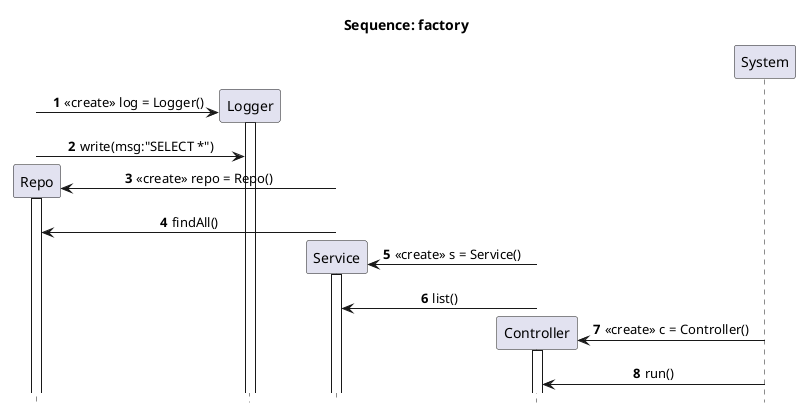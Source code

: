 @startuml
title Sequence: factory
hide footbox
autonumber
skinparam ParticipantPadding 8
skinparam BoxPadding 8
skinparam ArrowThickness 1
skinparam SequenceMessageAlign center
participant Repo as "Repo"
participant Logger as "Logger"
participant Service as "Service"
participant Controller as "Controller"
participant System as "System"
create Logger
Repo -> Logger ++ : <<create>> log = Logger()
Repo -> Logger : write(msg:"SELECT *")
create Repo
Service -> Repo ++ : <<create>> repo = Repo()
Service -> Repo : findAll()
create Service
Controller -> Service ++ : <<create>> s = Service()
Controller -> Service : list()
create Controller
System -> Controller ++ : <<create>> c = Controller()
System -> Controller : run()
@enduml
